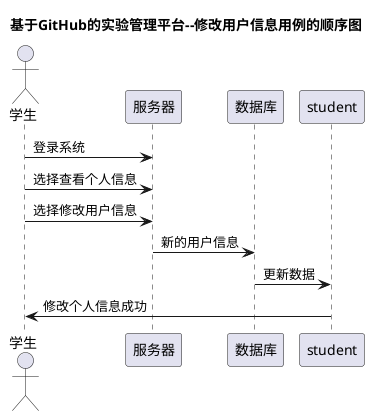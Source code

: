 @startuml
title 基于GitHub的实验管理平台--修改用户信息用例的顺序图
actor 学生 as s
s->服务器:登录系统
s->服务器:选择查看个人信息
s->服务器:选择修改用户信息
服务器->数据库:新的用户信息
数据库->student:更新数据
student->s:修改个人信息成功
@enduml